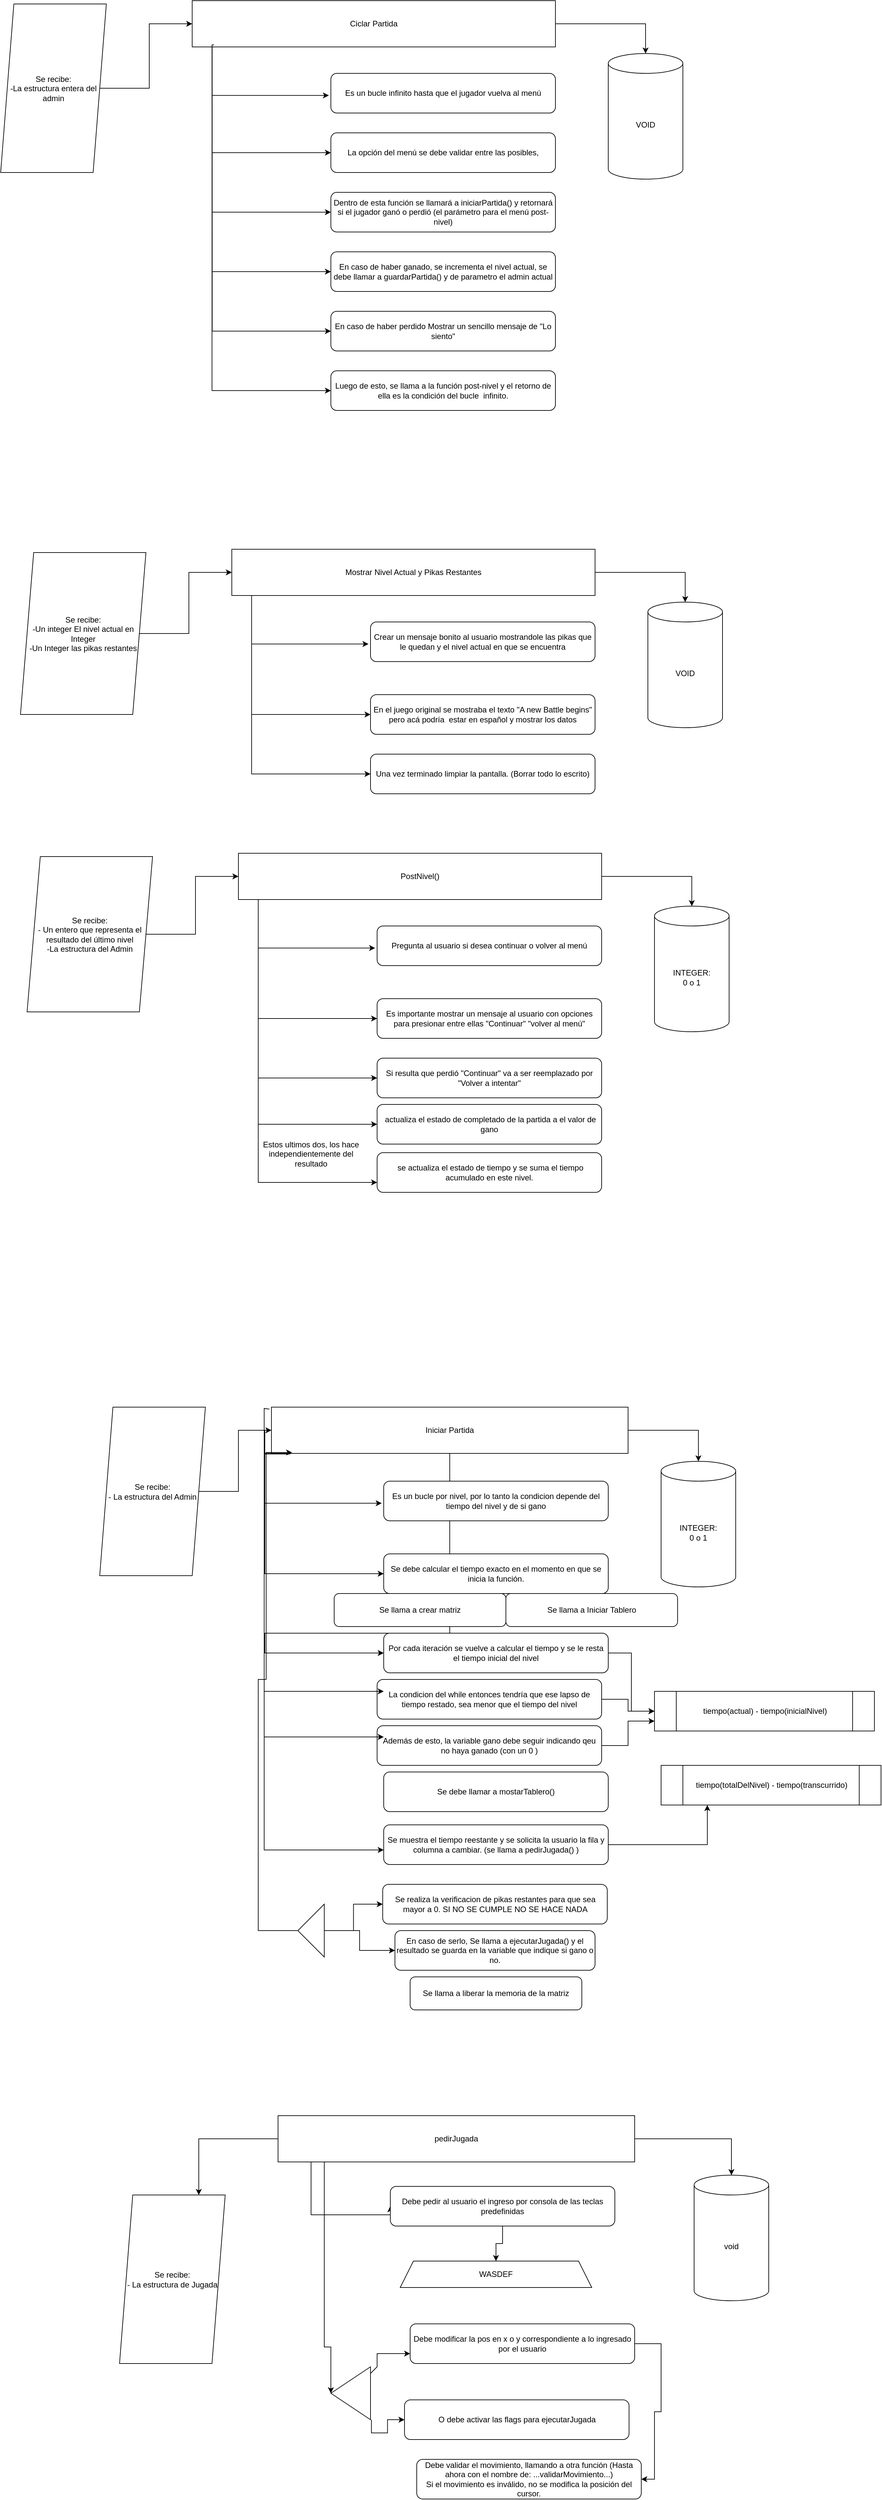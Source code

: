 <mxfile version="28.2.5">
  <diagram name="Página-1" id="kfd38gGpXaSbrslvdGKy">
    <mxGraphModel dx="2527" dy="826" grid="1" gridSize="10" guides="1" tooltips="1" connect="1" arrows="1" fold="1" page="1" pageScale="1" pageWidth="827" pageHeight="1169" math="0" shadow="0">
      <root>
        <mxCell id="0" />
        <mxCell id="1" parent="0" />
        <mxCell id="flttA15IZnz0iReCGyzn-14" style="edgeStyle=orthogonalEdgeStyle;rounded=0;orthogonalLoop=1;jettySize=auto;html=1;entryX=0;entryY=0.5;entryDx=0;entryDy=0;" parent="1" source="flttA15IZnz0iReCGyzn-1" target="flttA15IZnz0iReCGyzn-8" edge="1">
          <mxGeometry relative="1" as="geometry">
            <Array as="points">
              <mxPoint x="190" y="460" />
            </Array>
          </mxGeometry>
        </mxCell>
        <mxCell id="flttA15IZnz0iReCGyzn-15" style="edgeStyle=orthogonalEdgeStyle;rounded=0;orthogonalLoop=1;jettySize=auto;html=1;entryX=0;entryY=0.5;entryDx=0;entryDy=0;" parent="1" source="flttA15IZnz0iReCGyzn-1" target="flttA15IZnz0iReCGyzn-7" edge="1">
          <mxGeometry relative="1" as="geometry">
            <Array as="points">
              <mxPoint x="190" y="370" />
            </Array>
          </mxGeometry>
        </mxCell>
        <mxCell id="flttA15IZnz0iReCGyzn-17" style="edgeStyle=orthogonalEdgeStyle;rounded=0;orthogonalLoop=1;jettySize=auto;html=1;" parent="1" source="flttA15IZnz0iReCGyzn-1" target="flttA15IZnz0iReCGyzn-16" edge="1">
          <mxGeometry relative="1" as="geometry" />
        </mxCell>
        <mxCell id="flttA15IZnz0iReCGyzn-1" value="Ciclar Partida" style="rounded=0;whiteSpace=wrap;html=1;" parent="1" vertex="1">
          <mxGeometry x="160" y="140" width="550" height="70" as="geometry" />
        </mxCell>
        <mxCell id="flttA15IZnz0iReCGyzn-4" style="edgeStyle=orthogonalEdgeStyle;rounded=0;orthogonalLoop=1;jettySize=auto;html=1;" parent="1" source="flttA15IZnz0iReCGyzn-3" target="flttA15IZnz0iReCGyzn-1" edge="1">
          <mxGeometry relative="1" as="geometry" />
        </mxCell>
        <mxCell id="flttA15IZnz0iReCGyzn-3" value="Se recibe:&lt;br&gt;-La estructura entera del admin" style="shape=parallelogram;perimeter=parallelogramPerimeter;whiteSpace=wrap;html=1;fixedSize=1;" parent="1" vertex="1">
          <mxGeometry x="-130" y="145" width="160" height="255" as="geometry" />
        </mxCell>
        <mxCell id="flttA15IZnz0iReCGyzn-5" value="&lt;div&gt;Es un bucle infinito hasta que el jugador vuelva al menú&lt;/div&gt;" style="rounded=1;whiteSpace=wrap;html=1;" parent="1" vertex="1">
          <mxGeometry x="370" y="250" width="340" height="60" as="geometry" />
        </mxCell>
        <mxCell id="flttA15IZnz0iReCGyzn-6" style="edgeStyle=orthogonalEdgeStyle;rounded=0;orthogonalLoop=1;jettySize=auto;html=1;entryX=-0.009;entryY=0.557;entryDx=0;entryDy=0;entryPerimeter=0;" parent="1" source="flttA15IZnz0iReCGyzn-1" target="flttA15IZnz0iReCGyzn-5" edge="1">
          <mxGeometry relative="1" as="geometry">
            <Array as="points">
              <mxPoint x="190" y="283" />
            </Array>
          </mxGeometry>
        </mxCell>
        <mxCell id="flttA15IZnz0iReCGyzn-7" value="&lt;div&gt;La opción del menú se debe validar entre las posibles,&lt;/div&gt;" style="rounded=1;whiteSpace=wrap;html=1;" parent="1" vertex="1">
          <mxGeometry x="370" y="340" width="340" height="60" as="geometry" />
        </mxCell>
        <mxCell id="flttA15IZnz0iReCGyzn-8" value="Dentro de esta función se llamará a iniciarPartida() y retornará si el jugador ganó o perdió (el parámetro para el menú post-nivel)" style="rounded=1;whiteSpace=wrap;html=1;" parent="1" vertex="1">
          <mxGeometry x="370" y="430" width="340" height="60" as="geometry" />
        </mxCell>
        <mxCell id="flttA15IZnz0iReCGyzn-9" value="En caso de haber ganado, se incrementa el nivel actual, se debe llamar a guardarPartida() y de parametro el admin actual" style="rounded=1;whiteSpace=wrap;html=1;" parent="1" vertex="1">
          <mxGeometry x="370" y="520" width="340" height="60" as="geometry" />
        </mxCell>
        <mxCell id="flttA15IZnz0iReCGyzn-10" value="En caso de haber perdido Mostrar un sencillo mensaje de &quot;Lo siento&quot;" style="rounded=1;whiteSpace=wrap;html=1;" parent="1" vertex="1">
          <mxGeometry x="370" y="610" width="340" height="60" as="geometry" />
        </mxCell>
        <mxCell id="flttA15IZnz0iReCGyzn-11" style="edgeStyle=orthogonalEdgeStyle;rounded=0;orthogonalLoop=1;jettySize=auto;html=1;entryX=0;entryY=0.5;entryDx=0;entryDy=0;exitX=0.055;exitY=0.988;exitDx=0;exitDy=0;exitPerimeter=0;" parent="1" source="flttA15IZnz0iReCGyzn-1" target="flttA15IZnz0iReCGyzn-10" edge="1">
          <mxGeometry relative="1" as="geometry">
            <mxPoint x="250" y="300" as="sourcePoint" />
            <mxPoint x="427" y="373" as="targetPoint" />
            <Array as="points">
              <mxPoint x="190" y="640" />
            </Array>
          </mxGeometry>
        </mxCell>
        <mxCell id="flttA15IZnz0iReCGyzn-13" style="edgeStyle=orthogonalEdgeStyle;rounded=0;orthogonalLoop=1;jettySize=auto;html=1;entryX=0;entryY=0.5;entryDx=0;entryDy=0;" parent="1" source="flttA15IZnz0iReCGyzn-1" target="flttA15IZnz0iReCGyzn-9" edge="1">
          <mxGeometry relative="1" as="geometry">
            <mxPoint x="190" y="220" as="sourcePoint" />
            <mxPoint x="370" y="621" as="targetPoint" />
            <Array as="points">
              <mxPoint x="190" y="550" />
            </Array>
          </mxGeometry>
        </mxCell>
        <mxCell id="flttA15IZnz0iReCGyzn-16" value="VOID" style="shape=cylinder3;whiteSpace=wrap;html=1;boundedLbl=1;backgroundOutline=1;size=15;" parent="1" vertex="1">
          <mxGeometry x="790" y="220" width="113" height="190" as="geometry" />
        </mxCell>
        <mxCell id="flttA15IZnz0iReCGyzn-18" style="edgeStyle=orthogonalEdgeStyle;rounded=0;orthogonalLoop=1;jettySize=auto;html=1;entryX=0;entryY=0.5;entryDx=0;entryDy=0;" parent="1" source="flttA15IZnz0iReCGyzn-21" target="flttA15IZnz0iReCGyzn-27" edge="1">
          <mxGeometry relative="1" as="geometry">
            <Array as="points">
              <mxPoint x="250" y="1310" />
            </Array>
          </mxGeometry>
        </mxCell>
        <mxCell id="flttA15IZnz0iReCGyzn-19" style="edgeStyle=orthogonalEdgeStyle;rounded=0;orthogonalLoop=1;jettySize=auto;html=1;entryX=0;entryY=0.5;entryDx=0;entryDy=0;" parent="1" source="flttA15IZnz0iReCGyzn-21" target="flttA15IZnz0iReCGyzn-26" edge="1">
          <mxGeometry relative="1" as="geometry">
            <Array as="points">
              <mxPoint x="250" y="1220" />
            </Array>
          </mxGeometry>
        </mxCell>
        <mxCell id="flttA15IZnz0iReCGyzn-20" style="edgeStyle=orthogonalEdgeStyle;rounded=0;orthogonalLoop=1;jettySize=auto;html=1;" parent="1" source="flttA15IZnz0iReCGyzn-21" target="flttA15IZnz0iReCGyzn-32" edge="1">
          <mxGeometry relative="1" as="geometry" />
        </mxCell>
        <mxCell id="flttA15IZnz0iReCGyzn-21" value="Mostrar Nivel Actual y Pikas Restantes" style="rounded=0;whiteSpace=wrap;html=1;" parent="1" vertex="1">
          <mxGeometry x="220" y="970" width="550" height="70" as="geometry" />
        </mxCell>
        <mxCell id="flttA15IZnz0iReCGyzn-22" style="edgeStyle=orthogonalEdgeStyle;rounded=0;orthogonalLoop=1;jettySize=auto;html=1;" parent="1" source="flttA15IZnz0iReCGyzn-23" target="flttA15IZnz0iReCGyzn-21" edge="1">
          <mxGeometry relative="1" as="geometry" />
        </mxCell>
        <mxCell id="flttA15IZnz0iReCGyzn-23" value="Se recibe:&lt;br&gt;-Un integer El nivel actual en Integer&lt;div&gt;-Un Integer las pikas restantes&lt;/div&gt;" style="shape=parallelogram;perimeter=parallelogramPerimeter;whiteSpace=wrap;html=1;fixedSize=1;" parent="1" vertex="1">
          <mxGeometry x="-100" y="975" width="190" height="245" as="geometry" />
        </mxCell>
        <mxCell id="flttA15IZnz0iReCGyzn-24" value="Crear un mensaje bonito al usuario mostrandole las pikas que le quedan y el nivel actual en que se encuentra" style="rounded=1;whiteSpace=wrap;html=1;" parent="1" vertex="1">
          <mxGeometry x="430" y="1080" width="340" height="60" as="geometry" />
        </mxCell>
        <mxCell id="flttA15IZnz0iReCGyzn-25" style="edgeStyle=orthogonalEdgeStyle;rounded=0;orthogonalLoop=1;jettySize=auto;html=1;entryX=-0.009;entryY=0.557;entryDx=0;entryDy=0;entryPerimeter=0;" parent="1" source="flttA15IZnz0iReCGyzn-21" target="flttA15IZnz0iReCGyzn-24" edge="1">
          <mxGeometry relative="1" as="geometry">
            <Array as="points">
              <mxPoint x="250" y="1113" />
            </Array>
          </mxGeometry>
        </mxCell>
        <mxCell id="flttA15IZnz0iReCGyzn-26" value="&lt;div&gt;En el juego original se mostraba el texto &quot;A new Battle begins&quot; pero acá podría&amp;nbsp; estar en español y mostrar los datos&lt;/div&gt;" style="rounded=1;whiteSpace=wrap;html=1;" parent="1" vertex="1">
          <mxGeometry x="430" y="1190" width="340" height="60" as="geometry" />
        </mxCell>
        <mxCell id="flttA15IZnz0iReCGyzn-27" value="Una vez terminado limpiar la pantalla. (Borrar todo lo escrito)" style="rounded=1;whiteSpace=wrap;html=1;" parent="1" vertex="1">
          <mxGeometry x="430" y="1280" width="340" height="60" as="geometry" />
        </mxCell>
        <mxCell id="flttA15IZnz0iReCGyzn-32" value="VOID" style="shape=cylinder3;whiteSpace=wrap;html=1;boundedLbl=1;backgroundOutline=1;size=15;" parent="1" vertex="1">
          <mxGeometry x="850" y="1050" width="113" height="190" as="geometry" />
        </mxCell>
        <mxCell id="flttA15IZnz0iReCGyzn-33" style="edgeStyle=orthogonalEdgeStyle;rounded=0;orthogonalLoop=1;jettySize=auto;html=1;entryX=0;entryY=0.5;entryDx=0;entryDy=0;" parent="1" source="flttA15IZnz0iReCGyzn-36" target="flttA15IZnz0iReCGyzn-42" edge="1">
          <mxGeometry relative="1" as="geometry">
            <Array as="points">
              <mxPoint x="260" y="1770" />
            </Array>
          </mxGeometry>
        </mxCell>
        <mxCell id="flttA15IZnz0iReCGyzn-34" style="edgeStyle=orthogonalEdgeStyle;rounded=0;orthogonalLoop=1;jettySize=auto;html=1;entryX=0;entryY=0.5;entryDx=0;entryDy=0;" parent="1" source="flttA15IZnz0iReCGyzn-36" target="flttA15IZnz0iReCGyzn-41" edge="1">
          <mxGeometry relative="1" as="geometry">
            <Array as="points">
              <mxPoint x="260" y="1680" />
            </Array>
          </mxGeometry>
        </mxCell>
        <mxCell id="flttA15IZnz0iReCGyzn-35" style="edgeStyle=orthogonalEdgeStyle;rounded=0;orthogonalLoop=1;jettySize=auto;html=1;" parent="1" source="flttA15IZnz0iReCGyzn-36" target="flttA15IZnz0iReCGyzn-47" edge="1">
          <mxGeometry relative="1" as="geometry" />
        </mxCell>
        <mxCell id="jwxfIBffU67tgV32ke0h-9" style="edgeStyle=orthogonalEdgeStyle;rounded=0;orthogonalLoop=1;jettySize=auto;html=1;entryX=0;entryY=0.5;entryDx=0;entryDy=0;" parent="1" source="flttA15IZnz0iReCGyzn-36" target="jwxfIBffU67tgV32ke0h-7" edge="1">
          <mxGeometry relative="1" as="geometry">
            <Array as="points">
              <mxPoint x="260" y="1840" />
            </Array>
          </mxGeometry>
        </mxCell>
        <mxCell id="jwxfIBffU67tgV32ke0h-10" style="edgeStyle=orthogonalEdgeStyle;rounded=0;orthogonalLoop=1;jettySize=auto;html=1;entryX=0;entryY=0.75;entryDx=0;entryDy=0;" parent="1" source="flttA15IZnz0iReCGyzn-36" target="jwxfIBffU67tgV32ke0h-8" edge="1">
          <mxGeometry relative="1" as="geometry">
            <Array as="points">
              <mxPoint x="260" y="1928" />
            </Array>
          </mxGeometry>
        </mxCell>
        <mxCell id="flttA15IZnz0iReCGyzn-36" value="PostNivel()" style="rounded=0;whiteSpace=wrap;html=1;" parent="1" vertex="1">
          <mxGeometry x="230" y="1430" width="550" height="70" as="geometry" />
        </mxCell>
        <mxCell id="flttA15IZnz0iReCGyzn-37" style="edgeStyle=orthogonalEdgeStyle;rounded=0;orthogonalLoop=1;jettySize=auto;html=1;" parent="1" source="flttA15IZnz0iReCGyzn-38" target="flttA15IZnz0iReCGyzn-36" edge="1">
          <mxGeometry relative="1" as="geometry" />
        </mxCell>
        <mxCell id="flttA15IZnz0iReCGyzn-38" value="Se recibe:&lt;br&gt;- Un entero que representa el resultado del último nivel&lt;br&gt;-La estructura del Admin" style="shape=parallelogram;perimeter=parallelogramPerimeter;whiteSpace=wrap;html=1;fixedSize=1;" parent="1" vertex="1">
          <mxGeometry x="-90" y="1435" width="190" height="235" as="geometry" />
        </mxCell>
        <mxCell id="flttA15IZnz0iReCGyzn-39" value="Pregunta al usuario si desea continuar o volver al menú" style="rounded=1;whiteSpace=wrap;html=1;" parent="1" vertex="1">
          <mxGeometry x="440" y="1540" width="340" height="60" as="geometry" />
        </mxCell>
        <mxCell id="flttA15IZnz0iReCGyzn-40" style="edgeStyle=orthogonalEdgeStyle;rounded=0;orthogonalLoop=1;jettySize=auto;html=1;entryX=-0.009;entryY=0.557;entryDx=0;entryDy=0;entryPerimeter=0;" parent="1" source="flttA15IZnz0iReCGyzn-36" target="flttA15IZnz0iReCGyzn-39" edge="1">
          <mxGeometry relative="1" as="geometry">
            <Array as="points">
              <mxPoint x="260" y="1573" />
            </Array>
          </mxGeometry>
        </mxCell>
        <mxCell id="flttA15IZnz0iReCGyzn-41" value="&lt;div&gt;Es importante mostrar un mensaje al usuario con opciones para presionar entre ellas &quot;Continuar&quot; &quot;volver al menú&quot;&lt;/div&gt;" style="rounded=1;whiteSpace=wrap;html=1;" parent="1" vertex="1">
          <mxGeometry x="440" y="1650" width="340" height="60" as="geometry" />
        </mxCell>
        <mxCell id="flttA15IZnz0iReCGyzn-42" value="Si resulta que perdió &quot;Continuar&quot; va a ser reemplazado por &quot;Volver a intentar&quot;" style="rounded=1;whiteSpace=wrap;html=1;" parent="1" vertex="1">
          <mxGeometry x="440" y="1740" width="340" height="60" as="geometry" />
        </mxCell>
        <mxCell id="flttA15IZnz0iReCGyzn-47" value="INTEGER:&lt;br&gt;0 o 1" style="shape=cylinder3;whiteSpace=wrap;html=1;boundedLbl=1;backgroundOutline=1;size=15;" parent="1" vertex="1">
          <mxGeometry x="860" y="1510" width="113" height="190" as="geometry" />
        </mxCell>
        <mxCell id="POrZdSvoN0B3ByejeIRJ-1" value="Luego de esto, se llama a la función post-nivel y el retorno de ella es la condición del bucle&amp;nbsp; infinito." style="rounded=1;whiteSpace=wrap;html=1;" parent="1" vertex="1">
          <mxGeometry x="370" y="700" width="340" height="60" as="geometry" />
        </mxCell>
        <mxCell id="POrZdSvoN0B3ByejeIRJ-2" style="edgeStyle=orthogonalEdgeStyle;rounded=0;orthogonalLoop=1;jettySize=auto;html=1;entryX=0;entryY=0.5;entryDx=0;entryDy=0;exitX=0.06;exitY=0.955;exitDx=0;exitDy=0;exitPerimeter=0;" parent="1" source="flttA15IZnz0iReCGyzn-1" target="POrZdSvoN0B3ByejeIRJ-1" edge="1">
          <mxGeometry relative="1" as="geometry">
            <mxPoint x="190" y="300" as="sourcePoint" />
            <mxPoint x="370" y="751" as="targetPoint" />
            <Array as="points">
              <mxPoint x="190" y="207" />
              <mxPoint x="190" y="730" />
            </Array>
          </mxGeometry>
        </mxCell>
        <mxCell id="POrZdSvoN0B3ByejeIRJ-3" style="edgeStyle=orthogonalEdgeStyle;rounded=0;orthogonalLoop=1;jettySize=auto;html=1;entryX=0;entryY=0.5;entryDx=0;entryDy=0;" parent="1" source="POrZdSvoN0B3ByejeIRJ-6" target="POrZdSvoN0B3ByejeIRJ-12" edge="1">
          <mxGeometry relative="1" as="geometry">
            <Array as="points">
              <mxPoint x="270" y="2610" />
            </Array>
          </mxGeometry>
        </mxCell>
        <mxCell id="POrZdSvoN0B3ByejeIRJ-4" style="edgeStyle=orthogonalEdgeStyle;rounded=0;orthogonalLoop=1;jettySize=auto;html=1;entryX=0;entryY=0.5;entryDx=0;entryDy=0;" parent="1" source="POrZdSvoN0B3ByejeIRJ-6" target="POrZdSvoN0B3ByejeIRJ-11" edge="1">
          <mxGeometry relative="1" as="geometry">
            <Array as="points">
              <mxPoint x="270" y="2520" />
            </Array>
          </mxGeometry>
        </mxCell>
        <mxCell id="POrZdSvoN0B3ByejeIRJ-5" style="edgeStyle=orthogonalEdgeStyle;rounded=0;orthogonalLoop=1;jettySize=auto;html=1;" parent="1" source="POrZdSvoN0B3ByejeIRJ-6" target="POrZdSvoN0B3ByejeIRJ-13" edge="1">
          <mxGeometry relative="1" as="geometry" />
        </mxCell>
        <mxCell id="POrZdSvoN0B3ByejeIRJ-6" value="Iniciar Partida" style="rounded=0;whiteSpace=wrap;html=1;" parent="1" vertex="1">
          <mxGeometry x="280" y="2268" width="540" height="70" as="geometry" />
        </mxCell>
        <mxCell id="POrZdSvoN0B3ByejeIRJ-7" style="edgeStyle=orthogonalEdgeStyle;rounded=0;orthogonalLoop=1;jettySize=auto;html=1;" parent="1" source="POrZdSvoN0B3ByejeIRJ-8" target="POrZdSvoN0B3ByejeIRJ-6" edge="1">
          <mxGeometry relative="1" as="geometry" />
        </mxCell>
        <mxCell id="POrZdSvoN0B3ByejeIRJ-8" value="Se recibe:&lt;br&gt;- La estructura del Admin" style="shape=parallelogram;perimeter=parallelogramPerimeter;whiteSpace=wrap;html=1;fixedSize=1;" parent="1" vertex="1">
          <mxGeometry x="20" y="2268" width="160" height="255" as="geometry" />
        </mxCell>
        <mxCell id="POrZdSvoN0B3ByejeIRJ-9" value="Es un bucle por nivel, por lo tanto la condicion depende del tiempo del nivel y de si gano" style="rounded=1;whiteSpace=wrap;html=1;" parent="1" vertex="1">
          <mxGeometry x="450" y="2380" width="340" height="60" as="geometry" />
        </mxCell>
        <mxCell id="POrZdSvoN0B3ByejeIRJ-10" style="edgeStyle=orthogonalEdgeStyle;rounded=0;orthogonalLoop=1;jettySize=auto;html=1;entryX=-0.009;entryY=0.557;entryDx=0;entryDy=0;entryPerimeter=0;" parent="1" source="POrZdSvoN0B3ByejeIRJ-6" target="POrZdSvoN0B3ByejeIRJ-9" edge="1">
          <mxGeometry relative="1" as="geometry">
            <Array as="points">
              <mxPoint x="270" y="2413" />
            </Array>
          </mxGeometry>
        </mxCell>
        <mxCell id="POrZdSvoN0B3ByejeIRJ-11" value="Se debe calcular el tiempo exacto en el momento en que se inicia la función." style="rounded=1;whiteSpace=wrap;html=1;" parent="1" vertex="1">
          <mxGeometry x="450" y="2490" width="340" height="60" as="geometry" />
        </mxCell>
        <mxCell id="jwxfIBffU67tgV32ke0h-2" style="edgeStyle=orthogonalEdgeStyle;rounded=0;orthogonalLoop=1;jettySize=auto;html=1;entryX=0;entryY=0.5;entryDx=0;entryDy=0;" parent="1" source="POrZdSvoN0B3ByejeIRJ-12" target="jwxfIBffU67tgV32ke0h-1" edge="1">
          <mxGeometry relative="1" as="geometry" />
        </mxCell>
        <mxCell id="POrZdSvoN0B3ByejeIRJ-12" value="Por cada iteración se vuelve a calcular el tiempo y se le resta el tiempo inicial del nivel" style="rounded=1;whiteSpace=wrap;html=1;" parent="1" vertex="1">
          <mxGeometry x="450" y="2610" width="340" height="60" as="geometry" />
        </mxCell>
        <mxCell id="POrZdSvoN0B3ByejeIRJ-13" value="INTEGER:&lt;br&gt;0 o 1" style="shape=cylinder3;whiteSpace=wrap;html=1;boundedLbl=1;backgroundOutline=1;size=15;" parent="1" vertex="1">
          <mxGeometry x="870" y="2350" width="113" height="190" as="geometry" />
        </mxCell>
        <mxCell id="jwxfIBffU67tgV32ke0h-3" style="edgeStyle=orthogonalEdgeStyle;rounded=0;orthogonalLoop=1;jettySize=auto;html=1;" parent="1" source="POrZdSvoN0B3ByejeIRJ-25" target="jwxfIBffU67tgV32ke0h-1" edge="1">
          <mxGeometry relative="1" as="geometry" />
        </mxCell>
        <mxCell id="POrZdSvoN0B3ByejeIRJ-25" value="La condicion del while entonces tendría que ese lapso de tiempo restado, sea menor que el tiempo del nivel" style="rounded=1;whiteSpace=wrap;html=1;" parent="1" vertex="1">
          <mxGeometry x="440" y="2680" width="340" height="60" as="geometry" />
        </mxCell>
        <mxCell id="POrZdSvoN0B3ByejeIRJ-26" style="edgeStyle=orthogonalEdgeStyle;rounded=0;orthogonalLoop=1;jettySize=auto;html=1;entryX=0;entryY=0.5;entryDx=0;entryDy=0;exitX=0.053;exitY=1.013;exitDx=0;exitDy=0;exitPerimeter=0;" parent="1" source="POrZdSvoN0B3ByejeIRJ-6" edge="1">
          <mxGeometry relative="1" as="geometry">
            <Array as="points">
              <mxPoint x="269" y="2698" />
            </Array>
            <mxPoint x="270" y="2428" as="sourcePoint" />
            <mxPoint x="450" y="2698" as="targetPoint" />
          </mxGeometry>
        </mxCell>
        <mxCell id="jwxfIBffU67tgV32ke0h-4" style="edgeStyle=orthogonalEdgeStyle;rounded=0;orthogonalLoop=1;jettySize=auto;html=1;entryX=0;entryY=0.75;entryDx=0;entryDy=0;" parent="1" source="POrZdSvoN0B3ByejeIRJ-27" target="jwxfIBffU67tgV32ke0h-1" edge="1">
          <mxGeometry relative="1" as="geometry" />
        </mxCell>
        <mxCell id="POrZdSvoN0B3ByejeIRJ-27" value="Además de esto, la variable gano debe seguir indicando qeu no haya ganado (con un 0 )" style="rounded=1;whiteSpace=wrap;html=1;" parent="1" vertex="1">
          <mxGeometry x="440" y="2750" width="340" height="60" as="geometry" />
        </mxCell>
        <mxCell id="POrZdSvoN0B3ByejeIRJ-29" style="edgeStyle=orthogonalEdgeStyle;rounded=0;orthogonalLoop=1;jettySize=auto;html=1;entryX=0;entryY=0.5;entryDx=0;entryDy=0;exitX=0.053;exitY=0.997;exitDx=0;exitDy=0;exitPerimeter=0;" parent="1" source="POrZdSvoN0B3ByejeIRJ-6" edge="1">
          <mxGeometry relative="1" as="geometry">
            <Array as="points">
              <mxPoint x="269" y="2767" />
            </Array>
            <mxPoint x="269" y="2410" as="sourcePoint" />
            <mxPoint x="450" y="2767" as="targetPoint" />
          </mxGeometry>
        </mxCell>
        <mxCell id="POrZdSvoN0B3ByejeIRJ-30" value="Se debe llamar a mostarTablero()" style="rounded=1;whiteSpace=wrap;html=1;" parent="1" vertex="1">
          <mxGeometry x="450" y="2820" width="340" height="60" as="geometry" />
        </mxCell>
        <mxCell id="jwxfIBffU67tgV32ke0h-5" style="edgeStyle=orthogonalEdgeStyle;rounded=0;orthogonalLoop=1;jettySize=auto;html=1;" parent="1" source="POrZdSvoN0B3ByejeIRJ-31" target="jwxfIBffU67tgV32ke0h-6" edge="1">
          <mxGeometry relative="1" as="geometry">
            <mxPoint x="940" y="2890" as="targetPoint" />
            <Array as="points">
              <mxPoint x="940" y="2930" />
            </Array>
          </mxGeometry>
        </mxCell>
        <mxCell id="POrZdSvoN0B3ByejeIRJ-31" value="Se muestra el tiempo reestante y se solicita la usuario la fila y columna a cambiar. (se llama a pedirJugada() )" style="rounded=1;whiteSpace=wrap;html=1;" parent="1" vertex="1">
          <mxGeometry x="450" y="2900" width="340" height="60" as="geometry" />
        </mxCell>
        <mxCell id="POrZdSvoN0B3ByejeIRJ-32" value="Se realiza la verificacion de pikas restantes para que sea mayor a 0. SI NO SE CUMPLE NO SE HACE NADA" style="rounded=1;whiteSpace=wrap;html=1;" parent="1" vertex="1">
          <mxGeometry x="448.5" y="2990" width="340" height="60" as="geometry" />
        </mxCell>
        <mxCell id="POrZdSvoN0B3ByejeIRJ-33" value="En caso de serlo, Se llama a ejecutarJugada() y el resultado se guarda en la variable que indique si gano o no." style="rounded=1;whiteSpace=wrap;html=1;" parent="1" vertex="1">
          <mxGeometry x="467" y="3060" width="303" height="60" as="geometry" />
        </mxCell>
        <mxCell id="POrZdSvoN0B3ByejeIRJ-40" style="edgeStyle=orthogonalEdgeStyle;rounded=0;orthogonalLoop=1;jettySize=auto;html=1;entryX=0;entryY=0.5;entryDx=0;entryDy=0;exitX=0.068;exitY=0.993;exitDx=0;exitDy=0;exitPerimeter=0;" parent="1" edge="1">
          <mxGeometry relative="1" as="geometry">
            <Array as="points">
              <mxPoint x="269" y="2270" />
              <mxPoint x="269" y="2938" />
            </Array>
            <mxPoint x="277" y="2270.95" as="sourcePoint" />
            <mxPoint x="450" y="2937.95" as="targetPoint" />
          </mxGeometry>
        </mxCell>
        <mxCell id="POrZdSvoN0B3ByejeIRJ-42" value="Se llama a crear matriz" style="rounded=1;whiteSpace=wrap;html=1;" parent="1" vertex="1">
          <mxGeometry x="375" y="2550" width="260" height="50" as="geometry" />
        </mxCell>
        <mxCell id="POrZdSvoN0B3ByejeIRJ-43" value="Se llama a Iniciar Tablero" style="rounded=1;whiteSpace=wrap;html=1;" parent="1" vertex="1">
          <mxGeometry x="635" y="2550" width="260" height="50" as="geometry" />
        </mxCell>
        <mxCell id="POrZdSvoN0B3ByejeIRJ-44" value="Se llama a liberar la memoria de la matriz" style="rounded=1;whiteSpace=wrap;html=1;" parent="1" vertex="1">
          <mxGeometry x="490" y="3130" width="260" height="50" as="geometry" />
        </mxCell>
        <mxCell id="jwxfIBffU67tgV32ke0h-1" value="tiempo(actual) - tiempo(inicialNivel)" style="shape=process;whiteSpace=wrap;html=1;backgroundOutline=1;" parent="1" vertex="1">
          <mxGeometry x="860" y="2698" width="333" height="60" as="geometry" />
        </mxCell>
        <mxCell id="jwxfIBffU67tgV32ke0h-6" value="tiempo(totalDelNivel) - tiempo(transcurrido)" style="shape=process;whiteSpace=wrap;html=1;backgroundOutline=1;" parent="1" vertex="1">
          <mxGeometry x="870" y="2810" width="333" height="60" as="geometry" />
        </mxCell>
        <mxCell id="jwxfIBffU67tgV32ke0h-7" value="&amp;nbsp;actualiza el estado de completado de la partida a el valor de gano" style="rounded=1;whiteSpace=wrap;html=1;" parent="1" vertex="1">
          <mxGeometry x="440" y="1810" width="340" height="60" as="geometry" />
        </mxCell>
        <mxCell id="jwxfIBffU67tgV32ke0h-8" value="&amp;nbsp;se actualiza el estado de tiempo y se suma el tiempo acumulado en este nivel." style="rounded=1;whiteSpace=wrap;html=1;" parent="1" vertex="1">
          <mxGeometry x="440" y="1883" width="340" height="60" as="geometry" />
        </mxCell>
        <mxCell id="jwxfIBffU67tgV32ke0h-12" value="" style="edgeStyle=orthogonalEdgeStyle;rounded=0;orthogonalLoop=1;jettySize=auto;html=1;" parent="1" source="jwxfIBffU67tgV32ke0h-11" target="POrZdSvoN0B3ByejeIRJ-33" edge="1">
          <mxGeometry relative="1" as="geometry" />
        </mxCell>
        <mxCell id="jwxfIBffU67tgV32ke0h-13" style="edgeStyle=orthogonalEdgeStyle;rounded=0;orthogonalLoop=1;jettySize=auto;html=1;" parent="1" source="jwxfIBffU67tgV32ke0h-11" target="POrZdSvoN0B3ByejeIRJ-32" edge="1">
          <mxGeometry relative="1" as="geometry" />
        </mxCell>
        <mxCell id="jwxfIBffU67tgV32ke0h-11" value="" style="triangle;whiteSpace=wrap;html=1;rotation=-180;" parent="1" vertex="1">
          <mxGeometry x="320" y="3020" width="40" height="80" as="geometry" />
        </mxCell>
        <mxCell id="jwxfIBffU67tgV32ke0h-14" style="edgeStyle=orthogonalEdgeStyle;rounded=0;orthogonalLoop=1;jettySize=auto;html=1;entryX=0.058;entryY=0.98;entryDx=0;entryDy=0;entryPerimeter=0;" parent="1" source="jwxfIBffU67tgV32ke0h-11" target="POrZdSvoN0B3ByejeIRJ-6" edge="1">
          <mxGeometry relative="1" as="geometry">
            <Array as="points">
              <mxPoint x="260" y="3060" />
              <mxPoint x="260" y="2680" />
              <mxPoint x="272" y="2680" />
            </Array>
          </mxGeometry>
        </mxCell>
        <mxCell id="jwxfIBffU67tgV32ke0h-15" value="Estos ultimos dos, los hace independientemente del resultado" style="text;html=1;align=center;verticalAlign=middle;whiteSpace=wrap;rounded=0;" parent="1" vertex="1">
          <mxGeometry x="265" y="1870" width="150" height="30" as="geometry" />
        </mxCell>
        <mxCell id="XXCmN-a-z3Te2Am2olju-4" style="edgeStyle=orthogonalEdgeStyle;rounded=0;orthogonalLoop=1;jettySize=auto;html=1;entryX=0.75;entryY=0;entryDx=0;entryDy=0;" edge="1" parent="1" source="XXCmN-a-z3Te2Am2olju-1" target="XXCmN-a-z3Te2Am2olju-3">
          <mxGeometry relative="1" as="geometry" />
        </mxCell>
        <mxCell id="XXCmN-a-z3Te2Am2olju-5" style="edgeStyle=orthogonalEdgeStyle;rounded=0;orthogonalLoop=1;jettySize=auto;html=1;" edge="1" parent="1" source="XXCmN-a-z3Te2Am2olju-1" target="XXCmN-a-z3Te2Am2olju-2">
          <mxGeometry relative="1" as="geometry" />
        </mxCell>
        <mxCell id="XXCmN-a-z3Te2Am2olju-7" style="edgeStyle=orthogonalEdgeStyle;rounded=0;orthogonalLoop=1;jettySize=auto;html=1;entryX=0;entryY=0.5;entryDx=0;entryDy=0;" edge="1" parent="1" source="XXCmN-a-z3Te2Am2olju-1" target="XXCmN-a-z3Te2Am2olju-6">
          <mxGeometry relative="1" as="geometry">
            <Array as="points">
              <mxPoint x="340" y="3490" />
            </Array>
          </mxGeometry>
        </mxCell>
        <mxCell id="XXCmN-a-z3Te2Am2olju-13" style="edgeStyle=orthogonalEdgeStyle;rounded=0;orthogonalLoop=1;jettySize=auto;html=1;entryX=1;entryY=0.5;entryDx=0;entryDy=0;" edge="1" parent="1" source="XXCmN-a-z3Te2Am2olju-1" target="XXCmN-a-z3Te2Am2olju-17">
          <mxGeometry relative="1" as="geometry">
            <Array as="points">
              <mxPoint x="360" y="3690" />
              <mxPoint x="370" y="3690" />
            </Array>
          </mxGeometry>
        </mxCell>
        <mxCell id="XXCmN-a-z3Te2Am2olju-1" value="pedirJugada" style="rounded=0;whiteSpace=wrap;html=1;" vertex="1" parent="1">
          <mxGeometry x="290" y="3340" width="540" height="70" as="geometry" />
        </mxCell>
        <mxCell id="XXCmN-a-z3Te2Am2olju-2" value="void" style="shape=cylinder3;whiteSpace=wrap;html=1;boundedLbl=1;backgroundOutline=1;size=15;" vertex="1" parent="1">
          <mxGeometry x="920" y="3430" width="113" height="190" as="geometry" />
        </mxCell>
        <mxCell id="XXCmN-a-z3Te2Am2olju-3" value="Se recibe:&lt;br&gt;- La estructura de Jugada" style="shape=parallelogram;perimeter=parallelogramPerimeter;whiteSpace=wrap;html=1;fixedSize=1;" vertex="1" parent="1">
          <mxGeometry x="50" y="3460" width="160" height="255" as="geometry" />
        </mxCell>
        <mxCell id="XXCmN-a-z3Te2Am2olju-16" value="" style="edgeStyle=orthogonalEdgeStyle;rounded=0;orthogonalLoop=1;jettySize=auto;html=1;" edge="1" parent="1" source="XXCmN-a-z3Te2Am2olju-6" target="XXCmN-a-z3Te2Am2olju-11">
          <mxGeometry relative="1" as="geometry" />
        </mxCell>
        <mxCell id="XXCmN-a-z3Te2Am2olju-6" value="Debe pedir al usuario el ingreso por consola de las teclas predefinidas" style="rounded=1;whiteSpace=wrap;html=1;" vertex="1" parent="1">
          <mxGeometry x="460" y="3447" width="340" height="60" as="geometry" />
        </mxCell>
        <mxCell id="XXCmN-a-z3Te2Am2olju-11" value="WASDEF" style="shape=trapezoid;perimeter=trapezoidPerimeter;whiteSpace=wrap;html=1;fixedSize=1;" vertex="1" parent="1">
          <mxGeometry x="475" y="3560" width="290" height="40" as="geometry" />
        </mxCell>
        <mxCell id="XXCmN-a-z3Te2Am2olju-20" style="edgeStyle=orthogonalEdgeStyle;rounded=0;orthogonalLoop=1;jettySize=auto;html=1;entryX=1;entryY=0.5;entryDx=0;entryDy=0;" edge="1" parent="1" source="XXCmN-a-z3Te2Am2olju-12" target="XXCmN-a-z3Te2Am2olju-21">
          <mxGeometry relative="1" as="geometry">
            <mxPoint x="880" y="3880" as="targetPoint" />
            <Array as="points">
              <mxPoint x="870" y="3685" />
              <mxPoint x="870" y="3788" />
              <mxPoint x="860" y="3788" />
              <mxPoint x="860" y="3890" />
            </Array>
          </mxGeometry>
        </mxCell>
        <mxCell id="XXCmN-a-z3Te2Am2olju-12" value="Debe modificar la pos en x o y correspondiente a lo ingresado por el usuario" style="rounded=1;whiteSpace=wrap;html=1;" vertex="1" parent="1">
          <mxGeometry x="490" y="3655" width="340" height="60" as="geometry" />
        </mxCell>
        <mxCell id="XXCmN-a-z3Te2Am2olju-14" value="O debe activar las flags para ejecutarJugada" style="rounded=1;whiteSpace=wrap;html=1;" vertex="1" parent="1">
          <mxGeometry x="481.5" y="3770" width="340" height="60" as="geometry" />
        </mxCell>
        <mxCell id="XXCmN-a-z3Te2Am2olju-18" style="edgeStyle=orthogonalEdgeStyle;rounded=0;orthogonalLoop=1;jettySize=auto;html=1;entryX=0;entryY=0.75;entryDx=0;entryDy=0;" edge="1" parent="1" source="XXCmN-a-z3Te2Am2olju-17" target="XXCmN-a-z3Te2Am2olju-12">
          <mxGeometry relative="1" as="geometry">
            <Array as="points">
              <mxPoint x="440" y="3720" />
              <mxPoint x="440" y="3700" />
            </Array>
          </mxGeometry>
        </mxCell>
        <mxCell id="XXCmN-a-z3Te2Am2olju-19" style="edgeStyle=orthogonalEdgeStyle;rounded=0;orthogonalLoop=1;jettySize=auto;html=1;exitX=-0.024;exitY=-0.002;exitDx=0;exitDy=0;exitPerimeter=0;" edge="1" parent="1" source="XXCmN-a-z3Te2Am2olju-17" target="XXCmN-a-z3Te2Am2olju-14">
          <mxGeometry relative="1" as="geometry" />
        </mxCell>
        <mxCell id="XXCmN-a-z3Te2Am2olju-17" value="" style="triangle;whiteSpace=wrap;html=1;rotation=-180;" vertex="1" parent="1">
          <mxGeometry x="370" y="3720" width="60" height="80" as="geometry" />
        </mxCell>
        <mxCell id="XXCmN-a-z3Te2Am2olju-21" value="Debe validar el movimiento, llamando a otra función (Hasta ahora con el nombre de: ...validarMovimiento...)&lt;br&gt;Si el movimiento es inválido, no se modifica la posición del cursor." style="rounded=1;whiteSpace=wrap;html=1;" vertex="1" parent="1">
          <mxGeometry x="500" y="3860" width="340" height="60" as="geometry" />
        </mxCell>
      </root>
    </mxGraphModel>
  </diagram>
</mxfile>
